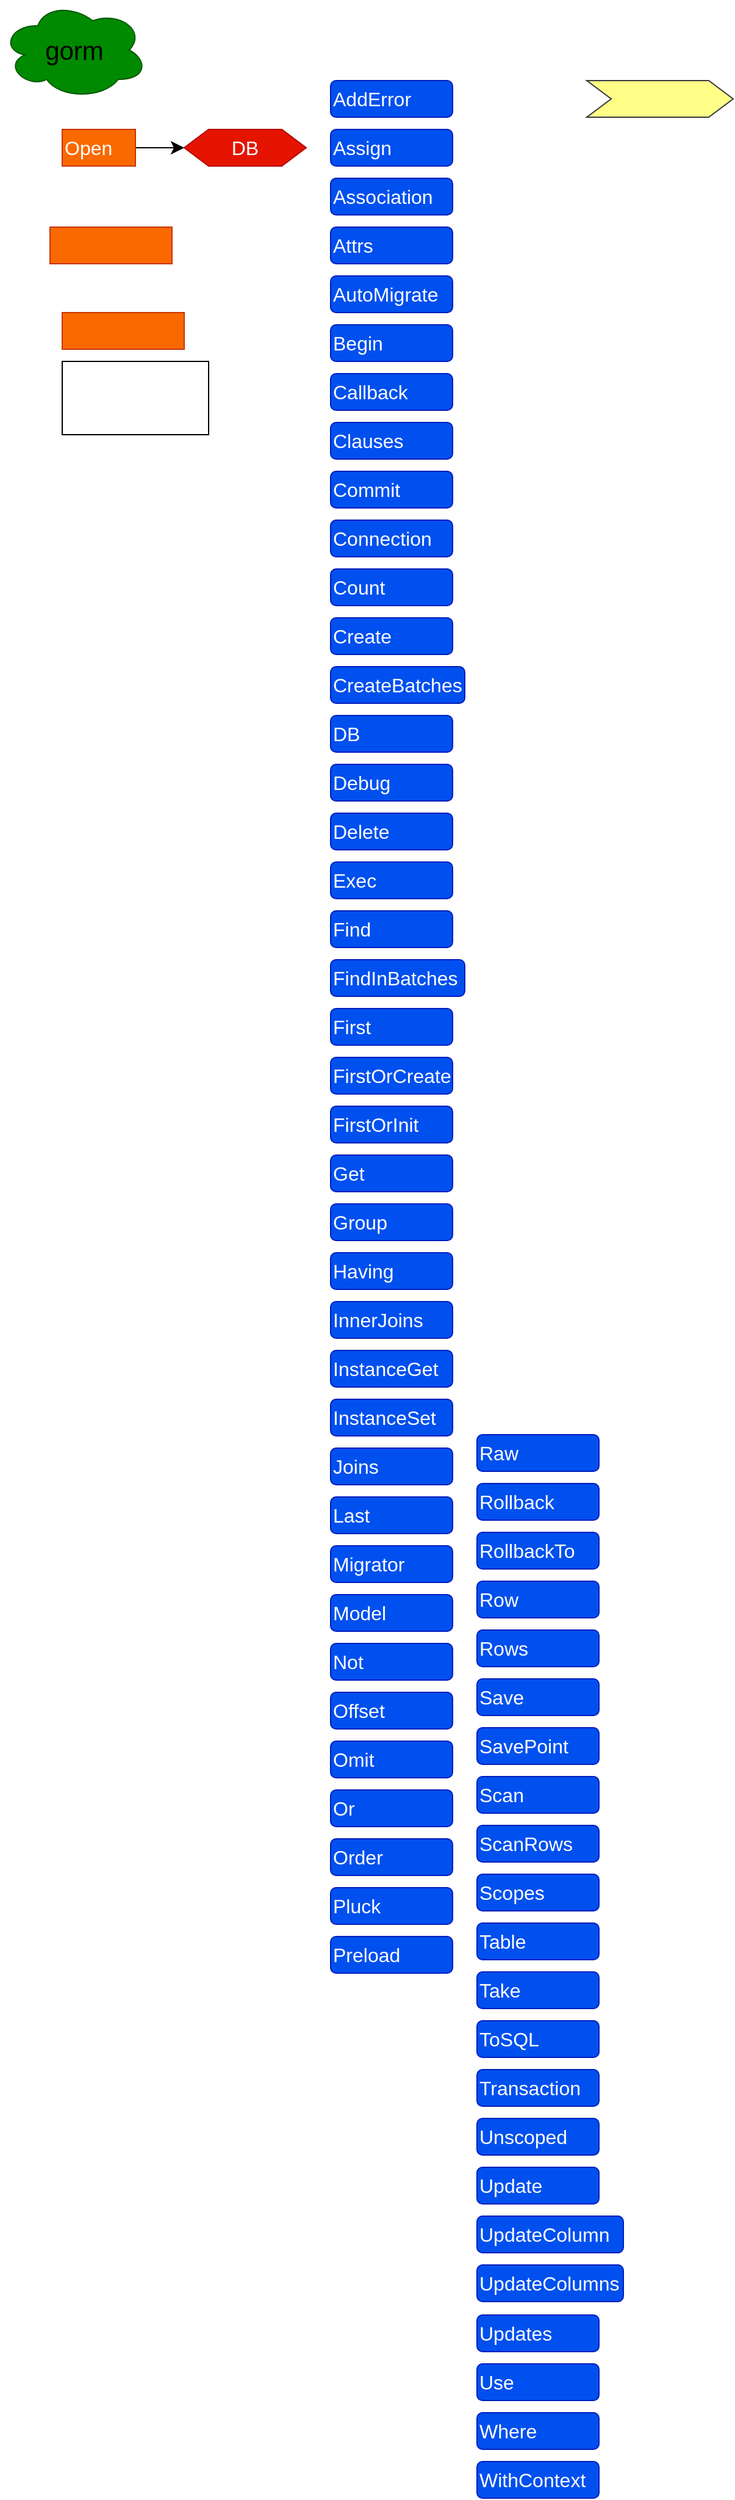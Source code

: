 <mxfile version="22.1.5" type="github">
  <diagram name="第 1 页" id="k2Y3failRxMbn6D8Xq0v">
    <mxGraphModel dx="2514" dy="2135" grid="1" gridSize="10" guides="1" tooltips="1" connect="1" arrows="1" fold="1" page="1" pageScale="1" pageWidth="827" pageHeight="1169" math="0" shadow="0">
      <root>
        <mxCell id="0" />
        <mxCell id="1" parent="0" />
        <mxCell id="bdNKhNyuXHeSQcVlFyQ_-1" value="" style="rounded=0;whiteSpace=wrap;html=1;" vertex="1" parent="1">
          <mxGeometry x="40" y="290" width="120" height="60" as="geometry" />
        </mxCell>
        <mxCell id="bdNKhNyuXHeSQcVlFyQ_-2" value="gorm" style="ellipse;shape=cloud;whiteSpace=wrap;html=1;fillColor=#008a00;strokeColor=#005700;fontColor=#000000;fontSize=21;" vertex="1" parent="1">
          <mxGeometry x="-10" y="-5" width="120" height="80" as="geometry" />
        </mxCell>
        <mxCell id="bdNKhNyuXHeSQcVlFyQ_-12" value="" style="edgeStyle=none;curved=1;rounded=0;orthogonalLoop=1;jettySize=auto;html=1;fontSize=12;startSize=8;endSize=8;" edge="1" parent="1" source="bdNKhNyuXHeSQcVlFyQ_-5" target="bdNKhNyuXHeSQcVlFyQ_-11">
          <mxGeometry relative="1" as="geometry" />
        </mxCell>
        <mxCell id="bdNKhNyuXHeSQcVlFyQ_-5" value="Open" style="rounded=0;whiteSpace=wrap;html=1;fontSize=16;fillColor=#fa6800;fontColor=#FFFFFF;strokeColor=#C73500;align=left;" vertex="1" parent="1">
          <mxGeometry x="40" y="100" width="60" height="30" as="geometry" />
        </mxCell>
        <mxCell id="bdNKhNyuXHeSQcVlFyQ_-8" value="AddError" style="rounded=1;whiteSpace=wrap;html=1;fontSize=16;fillColor=#0050ef;fontColor=#ffffff;strokeColor=#001DBC;align=left;" vertex="1" parent="1">
          <mxGeometry x="260" y="60" width="100" height="30" as="geometry" />
        </mxCell>
        <mxCell id="bdNKhNyuXHeSQcVlFyQ_-9" value="" style="rounded=0;whiteSpace=wrap;html=1;fontSize=16;fillColor=#fa6800;fontColor=#FFFFFF;strokeColor=#C73500;align=left;" vertex="1" parent="1">
          <mxGeometry x="30" y="180" width="100" height="30" as="geometry" />
        </mxCell>
        <mxCell id="bdNKhNyuXHeSQcVlFyQ_-10" value="" style="rounded=0;whiteSpace=wrap;html=1;fontSize=16;fillColor=#fa6800;fontColor=#000000;strokeColor=#C73500;align=left;" vertex="1" parent="1">
          <mxGeometry x="40" y="250" width="100" height="30" as="geometry" />
        </mxCell>
        <mxCell id="bdNKhNyuXHeSQcVlFyQ_-11" value="DB" style="shape=hexagon;perimeter=hexagonPerimeter2;whiteSpace=wrap;html=1;fixedSize=1;fontSize=16;fillColor=#e51400;fontColor=#ffffff;strokeColor=#B20000;" vertex="1" parent="1">
          <mxGeometry x="140" y="100" width="100" height="30" as="geometry" />
        </mxCell>
        <mxCell id="bdNKhNyuXHeSQcVlFyQ_-15" value="Assign" style="rounded=1;whiteSpace=wrap;html=1;fontSize=16;fillColor=#0050ef;fontColor=#ffffff;strokeColor=#001DBC;align=left;" vertex="1" parent="1">
          <mxGeometry x="260" y="100" width="100" height="30" as="geometry" />
        </mxCell>
        <mxCell id="bdNKhNyuXHeSQcVlFyQ_-16" value="Association" style="rounded=1;whiteSpace=wrap;html=1;fontSize=16;fillColor=#0050ef;fontColor=#ffffff;strokeColor=#001DBC;align=left;" vertex="1" parent="1">
          <mxGeometry x="260" y="140" width="100" height="30" as="geometry" />
        </mxCell>
        <mxCell id="bdNKhNyuXHeSQcVlFyQ_-17" value="Attrs" style="rounded=1;whiteSpace=wrap;html=1;fontSize=16;fillColor=#0050ef;fontColor=#ffffff;strokeColor=#001DBC;align=left;" vertex="1" parent="1">
          <mxGeometry x="260" y="180" width="100" height="30" as="geometry" />
        </mxCell>
        <mxCell id="bdNKhNyuXHeSQcVlFyQ_-18" value="AutoMigrate" style="rounded=1;whiteSpace=wrap;html=1;fontSize=16;fillColor=#0050ef;fontColor=#ffffff;strokeColor=#001DBC;align=left;" vertex="1" parent="1">
          <mxGeometry x="260" y="220" width="100" height="30" as="geometry" />
        </mxCell>
        <mxCell id="bdNKhNyuXHeSQcVlFyQ_-19" value="Callback" style="rounded=1;whiteSpace=wrap;html=1;fontSize=16;fillColor=#0050ef;fontColor=#ffffff;strokeColor=#001DBC;align=left;" vertex="1" parent="1">
          <mxGeometry x="260" y="300" width="100" height="30" as="geometry" />
        </mxCell>
        <mxCell id="bdNKhNyuXHeSQcVlFyQ_-20" value="Begin" style="rounded=1;whiteSpace=wrap;html=1;fontSize=16;fillColor=#0050ef;fontColor=#ffffff;strokeColor=#001DBC;align=left;" vertex="1" parent="1">
          <mxGeometry x="260" y="260" width="100" height="30" as="geometry" />
        </mxCell>
        <mxCell id="bdNKhNyuXHeSQcVlFyQ_-21" value="Clauses" style="rounded=1;whiteSpace=wrap;html=1;fontSize=16;fillColor=#0050ef;fontColor=#ffffff;strokeColor=#001DBC;align=left;" vertex="1" parent="1">
          <mxGeometry x="260" y="340" width="100" height="30" as="geometry" />
        </mxCell>
        <mxCell id="bdNKhNyuXHeSQcVlFyQ_-22" value="Commit" style="rounded=1;whiteSpace=wrap;html=1;fontSize=16;fillColor=#0050ef;fontColor=#ffffff;strokeColor=#001DBC;align=left;" vertex="1" parent="1">
          <mxGeometry x="260" y="380" width="100" height="30" as="geometry" />
        </mxCell>
        <mxCell id="bdNKhNyuXHeSQcVlFyQ_-23" value="Connection" style="rounded=1;whiteSpace=wrap;html=1;fontSize=16;fillColor=#0050ef;fontColor=#ffffff;strokeColor=#001DBC;align=left;" vertex="1" parent="1">
          <mxGeometry x="260" y="420" width="100" height="30" as="geometry" />
        </mxCell>
        <mxCell id="bdNKhNyuXHeSQcVlFyQ_-24" value="Create" style="rounded=1;whiteSpace=wrap;html=1;fontSize=16;fillColor=#0050ef;fontColor=#ffffff;strokeColor=#001DBC;align=left;" vertex="1" parent="1">
          <mxGeometry x="260" y="500" width="100" height="30" as="geometry" />
        </mxCell>
        <mxCell id="bdNKhNyuXHeSQcVlFyQ_-25" value="Count" style="rounded=1;whiteSpace=wrap;html=1;fontSize=16;fillColor=#0050ef;fontColor=#ffffff;strokeColor=#001DBC;align=left;" vertex="1" parent="1">
          <mxGeometry x="260" y="460" width="100" height="30" as="geometry" />
        </mxCell>
        <mxCell id="bdNKhNyuXHeSQcVlFyQ_-26" value="CreateBatches" style="rounded=1;whiteSpace=wrap;html=1;fontSize=16;fillColor=#0050ef;fontColor=#ffffff;strokeColor=#001DBC;align=left;" vertex="1" parent="1">
          <mxGeometry x="260" y="540" width="110" height="30" as="geometry" />
        </mxCell>
        <mxCell id="bdNKhNyuXHeSQcVlFyQ_-27" value="DB" style="rounded=1;whiteSpace=wrap;html=1;fontSize=16;fillColor=#0050ef;fontColor=#ffffff;strokeColor=#001DBC;align=left;" vertex="1" parent="1">
          <mxGeometry x="260" y="580" width="100" height="30" as="geometry" />
        </mxCell>
        <mxCell id="bdNKhNyuXHeSQcVlFyQ_-28" value="Debug" style="rounded=1;whiteSpace=wrap;html=1;fontSize=16;fillColor=#0050ef;fontColor=#ffffff;strokeColor=#001DBC;align=left;" vertex="1" parent="1">
          <mxGeometry x="260" y="620" width="100" height="30" as="geometry" />
        </mxCell>
        <mxCell id="bdNKhNyuXHeSQcVlFyQ_-29" value="Exec" style="rounded=1;whiteSpace=wrap;html=1;fontSize=16;fillColor=#0050ef;fontColor=#ffffff;strokeColor=#001DBC;align=left;" vertex="1" parent="1">
          <mxGeometry x="260" y="700" width="100" height="30" as="geometry" />
        </mxCell>
        <mxCell id="bdNKhNyuXHeSQcVlFyQ_-30" value="Delete" style="rounded=1;whiteSpace=wrap;html=1;fontSize=16;fillColor=#0050ef;fontColor=#ffffff;strokeColor=#001DBC;align=left;" vertex="1" parent="1">
          <mxGeometry x="260" y="660" width="100" height="30" as="geometry" />
        </mxCell>
        <mxCell id="bdNKhNyuXHeSQcVlFyQ_-31" value="Find" style="rounded=1;whiteSpace=wrap;html=1;fontSize=16;fillColor=#0050ef;fontColor=#ffffff;strokeColor=#001DBC;align=left;" vertex="1" parent="1">
          <mxGeometry x="260" y="740" width="100" height="30" as="geometry" />
        </mxCell>
        <mxCell id="bdNKhNyuXHeSQcVlFyQ_-32" value="FindInBatches" style="rounded=1;whiteSpace=wrap;html=1;fontSize=16;fillColor=#0050ef;fontColor=#ffffff;strokeColor=#001DBC;align=left;" vertex="1" parent="1">
          <mxGeometry x="260" y="780" width="110" height="30" as="geometry" />
        </mxCell>
        <mxCell id="bdNKhNyuXHeSQcVlFyQ_-33" value="FirstOrCreate" style="rounded=1;whiteSpace=wrap;html=1;fontSize=16;fillColor=#0050ef;fontColor=#ffffff;strokeColor=#001DBC;align=left;" vertex="1" parent="1">
          <mxGeometry x="260" y="860" width="100" height="30" as="geometry" />
        </mxCell>
        <mxCell id="bdNKhNyuXHeSQcVlFyQ_-34" value="First" style="rounded=1;whiteSpace=wrap;html=1;fontSize=16;fillColor=#0050ef;fontColor=#ffffff;strokeColor=#001DBC;align=left;" vertex="1" parent="1">
          <mxGeometry x="260" y="820" width="100" height="30" as="geometry" />
        </mxCell>
        <mxCell id="bdNKhNyuXHeSQcVlFyQ_-35" value="FirstOrInit" style="rounded=1;whiteSpace=wrap;html=1;fontSize=16;fillColor=#0050ef;fontColor=#ffffff;strokeColor=#001DBC;align=left;" vertex="1" parent="1">
          <mxGeometry x="260" y="900" width="100" height="30" as="geometry" />
        </mxCell>
        <mxCell id="bdNKhNyuXHeSQcVlFyQ_-36" value="Get" style="rounded=1;whiteSpace=wrap;html=1;fontSize=16;fillColor=#0050ef;fontColor=#ffffff;strokeColor=#001DBC;align=left;" vertex="1" parent="1">
          <mxGeometry x="260" y="940" width="100" height="30" as="geometry" />
        </mxCell>
        <mxCell id="bdNKhNyuXHeSQcVlFyQ_-37" value="Group" style="rounded=1;whiteSpace=wrap;html=1;fontSize=16;fillColor=#0050ef;fontColor=#ffffff;strokeColor=#001DBC;align=left;" vertex="1" parent="1">
          <mxGeometry x="260" y="980" width="100" height="30" as="geometry" />
        </mxCell>
        <mxCell id="bdNKhNyuXHeSQcVlFyQ_-38" value="InnerJoins" style="rounded=1;whiteSpace=wrap;html=1;fontSize=16;fillColor=#0050ef;fontColor=#ffffff;strokeColor=#001DBC;align=left;" vertex="1" parent="1">
          <mxGeometry x="260" y="1060" width="100" height="30" as="geometry" />
        </mxCell>
        <mxCell id="bdNKhNyuXHeSQcVlFyQ_-39" value="Having" style="rounded=1;whiteSpace=wrap;html=1;fontSize=16;fillColor=#0050ef;fontColor=#ffffff;strokeColor=#001DBC;align=left;" vertex="1" parent="1">
          <mxGeometry x="260" y="1020" width="100" height="30" as="geometry" />
        </mxCell>
        <mxCell id="bdNKhNyuXHeSQcVlFyQ_-40" value="InstanceGet" style="rounded=1;whiteSpace=wrap;html=1;fontSize=16;fillColor=#0050ef;fontColor=#ffffff;strokeColor=#001DBC;align=left;" vertex="1" parent="1">
          <mxGeometry x="260" y="1100" width="100" height="30" as="geometry" />
        </mxCell>
        <mxCell id="bdNKhNyuXHeSQcVlFyQ_-41" value="InstanceSet" style="rounded=1;whiteSpace=wrap;html=1;fontSize=16;fillColor=#0050ef;fontColor=#ffffff;strokeColor=#001DBC;align=left;" vertex="1" parent="1">
          <mxGeometry x="260" y="1140" width="100" height="30" as="geometry" />
        </mxCell>
        <mxCell id="bdNKhNyuXHeSQcVlFyQ_-42" value="Last" style="rounded=1;whiteSpace=wrap;html=1;fontSize=16;fillColor=#0050ef;fontColor=#ffffff;strokeColor=#001DBC;align=left;" vertex="1" parent="1">
          <mxGeometry x="260" y="1220" width="100" height="30" as="geometry" />
        </mxCell>
        <mxCell id="bdNKhNyuXHeSQcVlFyQ_-43" value="Joins" style="rounded=1;whiteSpace=wrap;html=1;fontSize=16;fillColor=#0050ef;fontColor=#ffffff;strokeColor=#001DBC;align=left;" vertex="1" parent="1">
          <mxGeometry x="260" y="1180" width="100" height="30" as="geometry" />
        </mxCell>
        <mxCell id="bdNKhNyuXHeSQcVlFyQ_-44" value="Migrator" style="rounded=1;whiteSpace=wrap;html=1;fontSize=16;fillColor=#0050ef;fontColor=#ffffff;strokeColor=#001DBC;align=left;" vertex="1" parent="1">
          <mxGeometry x="260" y="1260" width="100" height="30" as="geometry" />
        </mxCell>
        <mxCell id="bdNKhNyuXHeSQcVlFyQ_-45" value="Model" style="rounded=1;whiteSpace=wrap;html=1;fontSize=16;fillColor=#0050ef;fontColor=#ffffff;strokeColor=#001DBC;align=left;" vertex="1" parent="1">
          <mxGeometry x="260" y="1300" width="100" height="30" as="geometry" />
        </mxCell>
        <mxCell id="bdNKhNyuXHeSQcVlFyQ_-46" value="Not" style="rounded=1;whiteSpace=wrap;html=1;fontSize=16;fillColor=#0050ef;fontColor=#ffffff;strokeColor=#001DBC;align=left;" vertex="1" parent="1">
          <mxGeometry x="260" y="1340" width="100" height="30" as="geometry" />
        </mxCell>
        <mxCell id="bdNKhNyuXHeSQcVlFyQ_-47" value="Omit" style="rounded=1;whiteSpace=wrap;html=1;fontSize=16;fillColor=#0050ef;fontColor=#ffffff;strokeColor=#001DBC;align=left;" vertex="1" parent="1">
          <mxGeometry x="260" y="1420" width="100" height="30" as="geometry" />
        </mxCell>
        <mxCell id="bdNKhNyuXHeSQcVlFyQ_-48" value="Offset" style="rounded=1;whiteSpace=wrap;html=1;fontSize=16;fillColor=#0050ef;fontColor=#ffffff;strokeColor=#001DBC;align=left;" vertex="1" parent="1">
          <mxGeometry x="260" y="1380" width="100" height="30" as="geometry" />
        </mxCell>
        <mxCell id="bdNKhNyuXHeSQcVlFyQ_-49" value="Or" style="rounded=1;whiteSpace=wrap;html=1;fontSize=16;fillColor=#0050ef;fontColor=#ffffff;strokeColor=#001DBC;align=left;" vertex="1" parent="1">
          <mxGeometry x="260" y="1460" width="100" height="30" as="geometry" />
        </mxCell>
        <mxCell id="bdNKhNyuXHeSQcVlFyQ_-50" value="Order" style="rounded=1;whiteSpace=wrap;html=1;fontSize=16;fillColor=#0050ef;fontColor=#ffffff;strokeColor=#001DBC;align=left;" vertex="1" parent="1">
          <mxGeometry x="260" y="1500" width="100" height="30" as="geometry" />
        </mxCell>
        <mxCell id="bdNKhNyuXHeSQcVlFyQ_-51" value="Preload" style="rounded=1;whiteSpace=wrap;html=1;fontSize=16;fillColor=#0050ef;fontColor=#ffffff;strokeColor=#001DBC;align=left;" vertex="1" parent="1">
          <mxGeometry x="260" y="1580" width="100" height="30" as="geometry" />
        </mxCell>
        <mxCell id="bdNKhNyuXHeSQcVlFyQ_-52" value="Pluck" style="rounded=1;whiteSpace=wrap;html=1;fontSize=16;fillColor=#0050ef;fontColor=#ffffff;strokeColor=#001DBC;align=left;" vertex="1" parent="1">
          <mxGeometry x="260" y="1540" width="100" height="30" as="geometry" />
        </mxCell>
        <mxCell id="bdNKhNyuXHeSQcVlFyQ_-53" value="Raw" style="rounded=1;whiteSpace=wrap;html=1;fontSize=16;fillColor=#0050ef;fontColor=#ffffff;strokeColor=#001DBC;align=left;" vertex="1" parent="1">
          <mxGeometry x="380" y="1169" width="100" height="30" as="geometry" />
        </mxCell>
        <mxCell id="bdNKhNyuXHeSQcVlFyQ_-54" value="Rollback" style="rounded=1;whiteSpace=wrap;html=1;fontSize=16;fillColor=#0050ef;fontColor=#ffffff;strokeColor=#001DBC;align=left;" vertex="1" parent="1">
          <mxGeometry x="380" y="1209" width="100" height="30" as="geometry" />
        </mxCell>
        <mxCell id="bdNKhNyuXHeSQcVlFyQ_-55" value="RollbackTo" style="rounded=1;whiteSpace=wrap;html=1;fontSize=16;fillColor=#0050ef;fontColor=#ffffff;strokeColor=#001DBC;align=left;" vertex="1" parent="1">
          <mxGeometry x="380" y="1249" width="100" height="30" as="geometry" />
        </mxCell>
        <mxCell id="bdNKhNyuXHeSQcVlFyQ_-56" value="Rows" style="rounded=1;whiteSpace=wrap;html=1;fontSize=16;fillColor=#0050ef;fontColor=#ffffff;strokeColor=#001DBC;align=left;" vertex="1" parent="1">
          <mxGeometry x="380" y="1329" width="100" height="30" as="geometry" />
        </mxCell>
        <mxCell id="bdNKhNyuXHeSQcVlFyQ_-57" value="Row" style="rounded=1;whiteSpace=wrap;html=1;fontSize=16;fillColor=#0050ef;fontColor=#ffffff;strokeColor=#001DBC;align=left;" vertex="1" parent="1">
          <mxGeometry x="380" y="1289" width="100" height="30" as="geometry" />
        </mxCell>
        <mxCell id="bdNKhNyuXHeSQcVlFyQ_-58" value="Save" style="rounded=1;whiteSpace=wrap;html=1;fontSize=16;fillColor=#0050ef;fontColor=#ffffff;strokeColor=#001DBC;align=left;" vertex="1" parent="1">
          <mxGeometry x="380" y="1369" width="100" height="30" as="geometry" />
        </mxCell>
        <mxCell id="bdNKhNyuXHeSQcVlFyQ_-59" value="SavePoint" style="rounded=1;whiteSpace=wrap;html=1;fontSize=16;fillColor=#0050ef;fontColor=#ffffff;strokeColor=#001DBC;align=left;" vertex="1" parent="1">
          <mxGeometry x="380" y="1409" width="100" height="30" as="geometry" />
        </mxCell>
        <mxCell id="bdNKhNyuXHeSQcVlFyQ_-60" value="ScanRows" style="rounded=1;whiteSpace=wrap;html=1;fontSize=16;fillColor=#0050ef;fontColor=#ffffff;strokeColor=#001DBC;align=left;" vertex="1" parent="1">
          <mxGeometry x="380" y="1489" width="100" height="30" as="geometry" />
        </mxCell>
        <mxCell id="bdNKhNyuXHeSQcVlFyQ_-61" value="Scan" style="rounded=1;whiteSpace=wrap;html=1;fontSize=16;fillColor=#0050ef;fontColor=#ffffff;strokeColor=#001DBC;align=left;" vertex="1" parent="1">
          <mxGeometry x="380" y="1449" width="100" height="30" as="geometry" />
        </mxCell>
        <mxCell id="bdNKhNyuXHeSQcVlFyQ_-62" value="Scopes" style="rounded=1;whiteSpace=wrap;html=1;fontSize=16;fillColor=#0050ef;fontColor=#ffffff;strokeColor=#001DBC;align=left;" vertex="1" parent="1">
          <mxGeometry x="380" y="1529" width="100" height="30" as="geometry" />
        </mxCell>
        <mxCell id="bdNKhNyuXHeSQcVlFyQ_-63" value="Table" style="rounded=1;whiteSpace=wrap;html=1;fontSize=16;fillColor=#0050ef;fontColor=#ffffff;strokeColor=#001DBC;align=left;" vertex="1" parent="1">
          <mxGeometry x="380" y="1569" width="100" height="30" as="geometry" />
        </mxCell>
        <mxCell id="bdNKhNyuXHeSQcVlFyQ_-64" value="Take" style="rounded=1;whiteSpace=wrap;html=1;fontSize=16;fillColor=#0050ef;fontColor=#ffffff;strokeColor=#001DBC;align=left;" vertex="1" parent="1">
          <mxGeometry x="380" y="1609" width="100" height="30" as="geometry" />
        </mxCell>
        <mxCell id="bdNKhNyuXHeSQcVlFyQ_-65" value="Transaction" style="rounded=1;whiteSpace=wrap;html=1;fontSize=16;fillColor=#0050ef;fontColor=#ffffff;strokeColor=#001DBC;align=left;" vertex="1" parent="1">
          <mxGeometry x="380" y="1689" width="100" height="30" as="geometry" />
        </mxCell>
        <mxCell id="bdNKhNyuXHeSQcVlFyQ_-66" value="ToSQL" style="rounded=1;whiteSpace=wrap;html=1;fontSize=16;fillColor=#0050ef;fontColor=#ffffff;strokeColor=#001DBC;align=left;" vertex="1" parent="1">
          <mxGeometry x="380" y="1649" width="100" height="30" as="geometry" />
        </mxCell>
        <mxCell id="bdNKhNyuXHeSQcVlFyQ_-67" value="Unscoped" style="rounded=1;whiteSpace=wrap;html=1;fontSize=16;fillColor=#0050ef;fontColor=#ffffff;strokeColor=#001DBC;align=left;" vertex="1" parent="1">
          <mxGeometry x="380" y="1729" width="100" height="30" as="geometry" />
        </mxCell>
        <mxCell id="bdNKhNyuXHeSQcVlFyQ_-68" value="Update" style="rounded=1;whiteSpace=wrap;html=1;fontSize=16;fillColor=#0050ef;fontColor=#ffffff;strokeColor=#001DBC;align=left;" vertex="1" parent="1">
          <mxGeometry x="380" y="1769" width="100" height="30" as="geometry" />
        </mxCell>
        <mxCell id="bdNKhNyuXHeSQcVlFyQ_-69" value="UpdateColumns" style="rounded=1;whiteSpace=wrap;html=1;fontSize=16;fillColor=#0050ef;fontColor=#ffffff;strokeColor=#001DBC;align=left;" vertex="1" parent="1">
          <mxGeometry x="380" y="1849" width="120" height="30" as="geometry" />
        </mxCell>
        <mxCell id="bdNKhNyuXHeSQcVlFyQ_-70" value="UpdateColumn" style="rounded=1;whiteSpace=wrap;html=1;fontSize=16;fillColor=#0050ef;fontColor=#ffffff;strokeColor=#001DBC;align=left;" vertex="1" parent="1">
          <mxGeometry x="380" y="1809" width="120" height="30" as="geometry" />
        </mxCell>
        <mxCell id="bdNKhNyuXHeSQcVlFyQ_-71" value="Updates" style="rounded=1;whiteSpace=wrap;html=1;fontSize=16;fillColor=#0050ef;fontColor=#ffffff;strokeColor=#001DBC;align=left;" vertex="1" parent="1">
          <mxGeometry x="380" y="1890" width="100" height="30" as="geometry" />
        </mxCell>
        <mxCell id="bdNKhNyuXHeSQcVlFyQ_-72" value="Where" style="rounded=1;whiteSpace=wrap;html=1;fontSize=16;fillColor=#0050ef;fontColor=#ffffff;strokeColor=#001DBC;align=left;" vertex="1" parent="1">
          <mxGeometry x="380" y="1970" width="100" height="30" as="geometry" />
        </mxCell>
        <mxCell id="bdNKhNyuXHeSQcVlFyQ_-73" value="Use" style="rounded=1;whiteSpace=wrap;html=1;fontSize=16;fillColor=#0050ef;fontColor=#ffffff;strokeColor=#001DBC;align=left;" vertex="1" parent="1">
          <mxGeometry x="380" y="1930" width="100" height="30" as="geometry" />
        </mxCell>
        <mxCell id="bdNKhNyuXHeSQcVlFyQ_-74" value="WithContext" style="rounded=1;whiteSpace=wrap;html=1;fontSize=16;fillColor=#0050ef;fontColor=#ffffff;strokeColor=#001DBC;align=left;" vertex="1" parent="1">
          <mxGeometry x="380" y="2010" width="100" height="30" as="geometry" />
        </mxCell>
        <mxCell id="bdNKhNyuXHeSQcVlFyQ_-75" value="" style="shape=step;perimeter=stepPerimeter;whiteSpace=wrap;html=1;fixedSize=1;fontSize=16;fillColor=#ffff88;strokeColor=#36393d;" vertex="1" parent="1">
          <mxGeometry x="470" y="60" width="120" height="30" as="geometry" />
        </mxCell>
      </root>
    </mxGraphModel>
  </diagram>
</mxfile>
